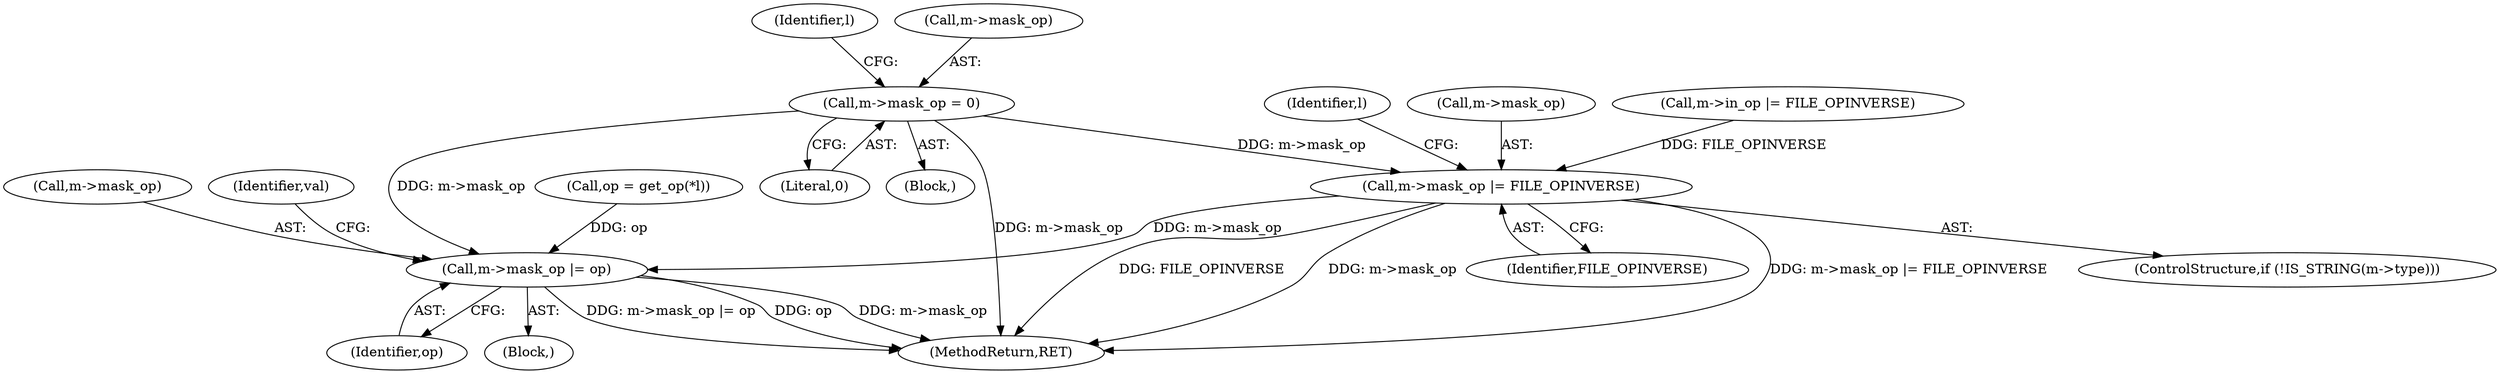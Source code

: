 digraph "0_file_4a284c89d6ef11aca34da65da7d673050a5ea320@pointer" {
"1000881" [label="(Call,m->mask_op = 0)"];
"1000898" [label="(Call,m->mask_op |= FILE_OPINVERSE)"];
"1000952" [label="(Call,m->mask_op |= op)"];
"1000892" [label="(ControlStructure,if (!IS_STRING(m->type)))"];
"1000902" [label="(Identifier,FILE_OPINVERSE)"];
"1000952" [label="(Call,m->mask_op |= op)"];
"1000956" [label="(Identifier,op)"];
"1000914" [label="(Identifier,l)"];
"1000953" [label="(Call,m->mask_op)"];
"1000135" [label="(Block,)"];
"1000898" [label="(Call,m->mask_op |= FILE_OPINVERSE)"];
"1000958" [label="(Identifier,val)"];
"1000934" [label="(Call,op = get_op(*l))"];
"1000948" [label="(Block,)"];
"1000881" [label="(Call,m->mask_op = 0)"];
"1000885" [label="(Literal,0)"];
"1000889" [label="(Identifier,l)"];
"1001537" [label="(MethodReturn,RET)"];
"1000899" [label="(Call,m->mask_op)"];
"1000882" [label="(Call,m->mask_op)"];
"1000622" [label="(Call,m->in_op |= FILE_OPINVERSE)"];
"1000881" -> "1000135"  [label="AST: "];
"1000881" -> "1000885"  [label="CFG: "];
"1000882" -> "1000881"  [label="AST: "];
"1000885" -> "1000881"  [label="AST: "];
"1000889" -> "1000881"  [label="CFG: "];
"1000881" -> "1001537"  [label="DDG: m->mask_op"];
"1000881" -> "1000898"  [label="DDG: m->mask_op"];
"1000881" -> "1000952"  [label="DDG: m->mask_op"];
"1000898" -> "1000892"  [label="AST: "];
"1000898" -> "1000902"  [label="CFG: "];
"1000899" -> "1000898"  [label="AST: "];
"1000902" -> "1000898"  [label="AST: "];
"1000914" -> "1000898"  [label="CFG: "];
"1000898" -> "1001537"  [label="DDG: m->mask_op"];
"1000898" -> "1001537"  [label="DDG: m->mask_op |= FILE_OPINVERSE"];
"1000898" -> "1001537"  [label="DDG: FILE_OPINVERSE"];
"1000622" -> "1000898"  [label="DDG: FILE_OPINVERSE"];
"1000898" -> "1000952"  [label="DDG: m->mask_op"];
"1000952" -> "1000948"  [label="AST: "];
"1000952" -> "1000956"  [label="CFG: "];
"1000953" -> "1000952"  [label="AST: "];
"1000956" -> "1000952"  [label="AST: "];
"1000958" -> "1000952"  [label="CFG: "];
"1000952" -> "1001537"  [label="DDG: m->mask_op"];
"1000952" -> "1001537"  [label="DDG: m->mask_op |= op"];
"1000952" -> "1001537"  [label="DDG: op"];
"1000934" -> "1000952"  [label="DDG: op"];
}
